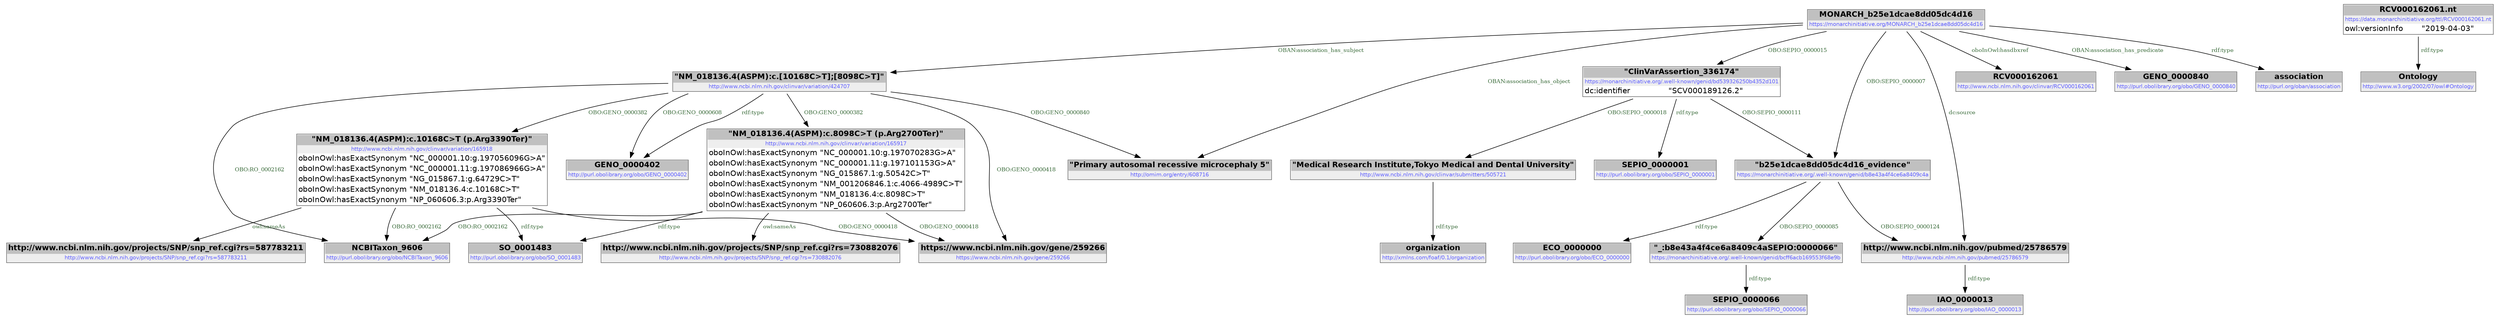 digraph { 
 node [ fontname="DejaVu Sans" ] ; 
	node1 -> node0 [ color=BLACK, label=< <font point-size='10' color='#336633'>OBO:GENO_0000382</font> > ] ;
	node1 -> node2 [ color=BLACK, label=< <font point-size='10' color='#336633'>OBO:GENO_0000608</font> > ] ;
	node3 -> node5 [ color=BLACK, label=< <font point-size='10' color='#336633'>OBO:GENO_0000418</font> > ] ;
	node1 -> node6 [ color=BLACK, label=< <font point-size='10' color='#336633'>OBO:GENO_0000840</font> > ] ;
	node7 -> node8 [ color=BLACK, label=< <font point-size='10' color='#336633'>rdf:type</font> > ] ;
	node3 -> node9 [ color=BLACK, label=< <font point-size='10' color='#336633'>OBO:RO_0002162</font> > ] ;
	node1 -> node2 [ color=BLACK, label=< <font point-size='10' color='#336633'>rdf:type</font> > ] ;
	node10 -> node11 [ color=BLACK, label=< <font point-size='10' color='#336633'>rdf:type</font> > ] ;
	node0 -> node5 [ color=BLACK, label=< <font point-size='10' color='#336633'>OBO:GENO_0000418</font> > ] ;
	node12 -> node4 [ color=BLACK, label=< <font point-size='10' color='#336633'>OBO:SEPIO_0000111</font> > ] ;
	node12 -> node14 [ color=BLACK, label=< <font point-size='10' color='#336633'>OBO:SEPIO_0000018</font> > ] ;
	node14 -> node15 [ color=BLACK, label=< <font point-size='10' color='#336633'>rdf:type</font> > ] ;
	node0 -> node16 [ color=BLACK, label=< <font point-size='10' color='#336633'>rdf:type</font> > ] ;
	node1 -> node5 [ color=BLACK, label=< <font point-size='10' color='#336633'>OBO:GENO_0000418</font> > ] ;
	node4 -> node10 [ color=BLACK, label=< <font point-size='10' color='#336633'>OBO:SEPIO_0000085</font> > ] ;
	node3 -> node16 [ color=BLACK, label=< <font point-size='10' color='#336633'>rdf:type</font> > ] ;
	node17 -> node4 [ color=BLACK, label=< <font point-size='10' color='#336633'>OBO:SEPIO_0000007</font> > ] ;
	node17 -> node12 [ color=BLACK, label=< <font point-size='10' color='#336633'>OBO:SEPIO_0000015</font> > ] ;
	node17 -> node18 [ color=BLACK, label=< <font point-size='10' color='#336633'>oboInOwl:hasdbxref</font> > ] ;
	node4 -> node7 [ color=BLACK, label=< <font point-size='10' color='#336633'>OBO:SEPIO_0000124</font> > ] ;
	node0 -> node19 [ color=BLACK, label=< <font point-size='10' color='#336633'>owl:sameAs</font> > ] ;
	node13 -> node20 [ color=BLACK, label=< <font point-size='10' color='#336633'>rdf:type</font> > ] ;
	node17 -> node21 [ color=BLACK, label=< <font point-size='10' color='#336633'>OBAN:association_has_predicate</font> > ] ;
	node17 -> node6 [ color=BLACK, label=< <font point-size='10' color='#336633'>OBAN:association_has_object</font> > ] ;
	node17 -> node7 [ color=BLACK, label=< <font point-size='10' color='#336633'>dc:source</font> > ] ;
	node17 -> node1 [ color=BLACK, label=< <font point-size='10' color='#336633'>OBAN:association_has_subject</font> > ] ;
	node0 -> node9 [ color=BLACK, label=< <font point-size='10' color='#336633'>OBO:RO_0002162</font> > ] ;
	node1 -> node9 [ color=BLACK, label=< <font point-size='10' color='#336633'>OBO:RO_0002162</font> > ] ;
	node1 -> node3 [ color=BLACK, label=< <font point-size='10' color='#336633'>OBO:GENO_0000382</font> > ] ;
	node3 -> node22 [ color=BLACK, label=< <font point-size='10' color='#336633'>owl:sameAs</font> > ] ;
	node4 -> node23 [ color=BLACK, label=< <font point-size='10' color='#336633'>rdf:type</font> > ] ;
	node12 -> node24 [ color=BLACK, label=< <font point-size='10' color='#336633'>rdf:type</font> > ] ;
	node17 -> node25 [ color=BLACK, label=< <font point-size='10' color='#336633'>rdf:type</font> > ] ;
# https://www.ncbi.nlm.nih.gov/gene/259266 node5
node5 [ shape=none, color=black label=< <table color='#666666' cellborder='0' cellspacing='0' border='1'><tr><td colspan='2' bgcolor='grey'><B>https://www.ncbi.nlm.nih.gov/gene/259266</B></td></tr><tr><td href='https://www.ncbi.nlm.nih.gov/gene/259266' bgcolor='#eeeeee' colspan='2'><font point-size='10' color='#6666ff'>https://www.ncbi.nlm.nih.gov/gene/259266</font></td></tr></table> > ] 
# https://monarchinitiative.org/.well-known/genid/bcff6acb169553f68e9b node10
node10 [ shape=none, color=black label=< <table color='#666666' cellborder='0' cellspacing='0' border='1'><tr><td colspan='2' bgcolor='grey'><B>&quot;_:b8e43a4f4ce6a8409c4aSEPIO:0000066&quot;</B></td></tr><tr><td href='https://monarchinitiative.org/.well-known/genid/bcff6acb169553f68e9b' bgcolor='#eeeeee' colspan='2'><font point-size='10' color='#6666ff'>https://monarchinitiative.org/.well-known/genid/bcff6acb169553f68e9b</font></td></tr></table> > ] 
# http://omim.org/entry/608716 node6
node6 [ shape=none, color=black label=< <table color='#666666' cellborder='0' cellspacing='0' border='1'><tr><td colspan='2' bgcolor='grey'><B>&quot;Primary autosomal recessive microcephaly 5&quot;</B></td></tr><tr><td href='http://omim.org/entry/608716' bgcolor='#eeeeee' colspan='2'><font point-size='10' color='#6666ff'>http://omim.org/entry/608716</font></td></tr></table> > ] 
# https://data.monarchinitiative.org/ttl/RCV000162061.nt node13
node13 [ shape=none, color=black label=< <table color='#666666' cellborder='0' cellspacing='0' border='1'><tr><td colspan='2' bgcolor='grey'><B>RCV000162061.nt</B></td></tr><tr><td href='https://data.monarchinitiative.org/ttl/RCV000162061.nt' bgcolor='#eeeeee' colspan='2'><font point-size='10' color='#6666ff'>https://data.monarchinitiative.org/ttl/RCV000162061.nt</font></td></tr><tr><td align='left'>owl:versionInfo</td><td align='left'>&quot;2019-04-03&quot;</td></tr></table> > ] 
# http://www.ncbi.nlm.nih.gov/clinvar/variation/424707 node1
node1 [ shape=none, color=black label=< <table color='#666666' cellborder='0' cellspacing='0' border='1'><tr><td colspan='2' bgcolor='grey'><B>&quot;NM_018136.4(ASPM):c.[10168C&gt;T];[8098C&gt;T]&quot;</B></td></tr><tr><td href='http://www.ncbi.nlm.nih.gov/clinvar/variation/424707' bgcolor='#eeeeee' colspan='2'><font point-size='10' color='#6666ff'>http://www.ncbi.nlm.nih.gov/clinvar/variation/424707</font></td></tr></table> > ] 
# http://purl.obolibrary.org/obo/GENO_0000402 node2
node2 [ shape=none, color=black label=< <table color='#666666' cellborder='0' cellspacing='0' border='1'><tr><td colspan='2' bgcolor='grey'><B>GENO_0000402</B></td></tr><tr><td href='http://purl.obolibrary.org/obo/GENO_0000402' bgcolor='#eeeeee' colspan='2'><font point-size='10' color='#6666ff'>http://purl.obolibrary.org/obo/GENO_0000402</font></td></tr></table> > ] 
# http://purl.obolibrary.org/obo/GENO_0000840 node21
node21 [ shape=none, color=black label=< <table color='#666666' cellborder='0' cellspacing='0' border='1'><tr><td colspan='2' bgcolor='grey'><B>GENO_0000840</B></td></tr><tr><td href='http://purl.obolibrary.org/obo/GENO_0000840' bgcolor='#eeeeee' colspan='2'><font point-size='10' color='#6666ff'>http://purl.obolibrary.org/obo/GENO_0000840</font></td></tr></table> > ] 
# https://monarchinitiative.org/.well-known/genid/b8e43a4f4ce6a8409c4a node4
node4 [ shape=none, color=black label=< <table color='#666666' cellborder='0' cellspacing='0' border='1'><tr><td colspan='2' bgcolor='grey'><B>&quot;b25e1dcae8dd05dc4d16_evidence&quot;</B></td></tr><tr><td href='https://monarchinitiative.org/.well-known/genid/b8e43a4f4ce6a8409c4a' bgcolor='#eeeeee' colspan='2'><font point-size='10' color='#6666ff'>https://monarchinitiative.org/.well-known/genid/b8e43a4f4ce6a8409c4a</font></td></tr></table> > ] 
# http://purl.obolibrary.org/obo/SO_0001483 node16
node16 [ shape=none, color=black label=< <table color='#666666' cellborder='0' cellspacing='0' border='1'><tr><td colspan='2' bgcolor='grey'><B>SO_0001483</B></td></tr><tr><td href='http://purl.obolibrary.org/obo/SO_0001483' bgcolor='#eeeeee' colspan='2'><font point-size='10' color='#6666ff'>http://purl.obolibrary.org/obo/SO_0001483</font></td></tr></table> > ] 
# http://www.w3.org/2002/07/owl#Ontology node20
node20 [ shape=none, color=black label=< <table color='#666666' cellborder='0' cellspacing='0' border='1'><tr><td colspan='2' bgcolor='grey'><B>Ontology</B></td></tr><tr><td href='http://www.w3.org/2002/07/owl#Ontology' bgcolor='#eeeeee' colspan='2'><font point-size='10' color='#6666ff'>http://www.w3.org/2002/07/owl#Ontology</font></td></tr></table> > ] 
# http://purl.obolibrary.org/obo/SEPIO_0000066 node11
node11 [ shape=none, color=black label=< <table color='#666666' cellborder='0' cellspacing='0' border='1'><tr><td colspan='2' bgcolor='grey'><B>SEPIO_0000066</B></td></tr><tr><td href='http://purl.obolibrary.org/obo/SEPIO_0000066' bgcolor='#eeeeee' colspan='2'><font point-size='10' color='#6666ff'>http://purl.obolibrary.org/obo/SEPIO_0000066</font></td></tr></table> > ] 
# http://purl.obolibrary.org/obo/NCBITaxon_9606 node9
node9 [ shape=none, color=black label=< <table color='#666666' cellborder='0' cellspacing='0' border='1'><tr><td colspan='2' bgcolor='grey'><B>NCBITaxon_9606</B></td></tr><tr><td href='http://purl.obolibrary.org/obo/NCBITaxon_9606' bgcolor='#eeeeee' colspan='2'><font point-size='10' color='#6666ff'>http://purl.obolibrary.org/obo/NCBITaxon_9606</font></td></tr></table> > ] 
# http://purl.obolibrary.org/obo/IAO_0000013 node8
node8 [ shape=none, color=black label=< <table color='#666666' cellborder='0' cellspacing='0' border='1'><tr><td colspan='2' bgcolor='grey'><B>IAO_0000013</B></td></tr><tr><td href='http://purl.obolibrary.org/obo/IAO_0000013' bgcolor='#eeeeee' colspan='2'><font point-size='10' color='#6666ff'>http://purl.obolibrary.org/obo/IAO_0000013</font></td></tr></table> > ] 
# https://monarchinitiative.org/.well-known/genid/bd539326250b4352d101 node12
node12 [ shape=none, color=black label=< <table color='#666666' cellborder='0' cellspacing='0' border='1'><tr><td colspan='2' bgcolor='grey'><B>&quot;ClinVarAssertion_336174&quot;</B></td></tr><tr><td href='https://monarchinitiative.org/.well-known/genid/bd539326250b4352d101' bgcolor='#eeeeee' colspan='2'><font point-size='10' color='#6666ff'>https://monarchinitiative.org/.well-known/genid/bd539326250b4352d101</font></td></tr><tr><td align='left'>dc:identifier</td><td align='left'>&quot;SCV000189126.2&quot;</td></tr></table> > ] 
# http://www.ncbi.nlm.nih.gov/clinvar/variation/165918 node0
node0 [ shape=none, color=black label=< <table color='#666666' cellborder='0' cellspacing='0' border='1'><tr><td colspan='2' bgcolor='grey'><B>&quot;NM_018136.4(ASPM):c.10168C&gt;T (p.Arg3390Ter)&quot;</B></td></tr><tr><td href='http://www.ncbi.nlm.nih.gov/clinvar/variation/165918' bgcolor='#eeeeee' colspan='2'><font point-size='10' color='#6666ff'>http://www.ncbi.nlm.nih.gov/clinvar/variation/165918</font></td></tr><tr><td align='left'>oboInOwl:hasExactSynonym</td><td align='left'>&quot;NC_000001.10:g.197056096G&gt;A&quot;</td></tr><tr><td align='left'>oboInOwl:hasExactSynonym</td><td align='left'>&quot;NC_000001.11:g.197086966G&gt;A&quot;</td></tr><tr><td align='left'>oboInOwl:hasExactSynonym</td><td align='left'>&quot;NG_015867.1:g.64729C&gt;T&quot;</td></tr><tr><td align='left'>oboInOwl:hasExactSynonym</td><td align='left'>&quot;NM_018136.4:c.10168C&gt;T&quot;</td></tr><tr><td align='left'>oboInOwl:hasExactSynonym</td><td align='left'>&quot;NP_060606.3:p.Arg3390Ter&quot;</td></tr></table> > ] 
# http://xmlns.com/foaf/0.1/organization node15
node15 [ shape=none, color=black label=< <table color='#666666' cellborder='0' cellspacing='0' border='1'><tr><td colspan='2' bgcolor='grey'><B>organization</B></td></tr><tr><td href='http://xmlns.com/foaf/0.1/organization' bgcolor='#eeeeee' colspan='2'><font point-size='10' color='#6666ff'>http://xmlns.com/foaf/0.1/organization</font></td></tr></table> > ] 
# http://www.ncbi.nlm.nih.gov/clinvar/variation/165917 node3
node3 [ shape=none, color=black label=< <table color='#666666' cellborder='0' cellspacing='0' border='1'><tr><td colspan='2' bgcolor='grey'><B>&quot;NM_018136.4(ASPM):c.8098C&gt;T (p.Arg2700Ter)&quot;</B></td></tr><tr><td href='http://www.ncbi.nlm.nih.gov/clinvar/variation/165917' bgcolor='#eeeeee' colspan='2'><font point-size='10' color='#6666ff'>http://www.ncbi.nlm.nih.gov/clinvar/variation/165917</font></td></tr><tr><td align='left'>oboInOwl:hasExactSynonym</td><td align='left'>&quot;NC_000001.10:g.197070283G&gt;A&quot;</td></tr><tr><td align='left'>oboInOwl:hasExactSynonym</td><td align='left'>&quot;NC_000001.11:g.197101153G&gt;A&quot;</td></tr><tr><td align='left'>oboInOwl:hasExactSynonym</td><td align='left'>&quot;NG_015867.1:g.50542C&gt;T&quot;</td></tr><tr><td align='left'>oboInOwl:hasExactSynonym</td><td align='left'>&quot;NM_001206846.1:c.4066-4989C&gt;T&quot;</td></tr><tr><td align='left'>oboInOwl:hasExactSynonym</td><td align='left'>&quot;NM_018136.4:c.8098C&gt;T&quot;</td></tr><tr><td align='left'>oboInOwl:hasExactSynonym</td><td align='left'>&quot;NP_060606.3:p.Arg2700Ter&quot;</td></tr></table> > ] 
# http://www.ncbi.nlm.nih.gov/clinvar/submitters/505721 node14
node14 [ shape=none, color=black label=< <table color='#666666' cellborder='0' cellspacing='0' border='1'><tr><td colspan='2' bgcolor='grey'><B>&quot;Medical Research Institute,Tokyo Medical and Dental University&quot;</B></td></tr><tr><td href='http://www.ncbi.nlm.nih.gov/clinvar/submitters/505721' bgcolor='#eeeeee' colspan='2'><font point-size='10' color='#6666ff'>http://www.ncbi.nlm.nih.gov/clinvar/submitters/505721</font></td></tr></table> > ] 
# https://monarchinitiative.org/MONARCH_b25e1dcae8dd05dc4d16 node17
node17 [ shape=none, color=black label=< <table color='#666666' cellborder='0' cellspacing='0' border='1'><tr><td colspan='2' bgcolor='grey'><B>MONARCH_b25e1dcae8dd05dc4d16</B></td></tr><tr><td href='https://monarchinitiative.org/MONARCH_b25e1dcae8dd05dc4d16' bgcolor='#eeeeee' colspan='2'><font point-size='10' color='#6666ff'>https://monarchinitiative.org/MONARCH_b25e1dcae8dd05dc4d16</font></td></tr></table> > ] 
# http://www.ncbi.nlm.nih.gov/pubmed/25786579 node7
node7 [ shape=none, color=black label=< <table color='#666666' cellborder='0' cellspacing='0' border='1'><tr><td colspan='2' bgcolor='grey'><B>http://www.ncbi.nlm.nih.gov/pubmed/25786579</B></td></tr><tr><td href='http://www.ncbi.nlm.nih.gov/pubmed/25786579' bgcolor='#eeeeee' colspan='2'><font point-size='10' color='#6666ff'>http://www.ncbi.nlm.nih.gov/pubmed/25786579</font></td></tr></table> > ] 
# http://www.ncbi.nlm.nih.gov/projects/SNP/snp_ref.cgi?rs=587783211 node19
node19 [ shape=none, color=black label=< <table color='#666666' cellborder='0' cellspacing='0' border='1'><tr><td colspan='2' bgcolor='grey'><B>http://www.ncbi.nlm.nih.gov/projects/SNP/snp_ref.cgi?rs=587783211</B></td></tr><tr><td href='http://www.ncbi.nlm.nih.gov/projects/SNP/snp_ref.cgi?rs=587783211' bgcolor='#eeeeee' colspan='2'><font point-size='10' color='#6666ff'>http://www.ncbi.nlm.nih.gov/projects/SNP/snp_ref.cgi?rs=587783211</font></td></tr></table> > ] 
# http://purl.org/oban/association node25
node25 [ shape=none, color=black label=< <table color='#666666' cellborder='0' cellspacing='0' border='1'><tr><td colspan='2' bgcolor='grey'><B>association</B></td></tr><tr><td href='http://purl.org/oban/association' bgcolor='#eeeeee' colspan='2'><font point-size='10' color='#6666ff'>http://purl.org/oban/association</font></td></tr></table> > ] 
# http://purl.obolibrary.org/obo/SEPIO_0000001 node24
node24 [ shape=none, color=black label=< <table color='#666666' cellborder='0' cellspacing='0' border='1'><tr><td colspan='2' bgcolor='grey'><B>SEPIO_0000001</B></td></tr><tr><td href='http://purl.obolibrary.org/obo/SEPIO_0000001' bgcolor='#eeeeee' colspan='2'><font point-size='10' color='#6666ff'>http://purl.obolibrary.org/obo/SEPIO_0000001</font></td></tr></table> > ] 
# http://www.ncbi.nlm.nih.gov/projects/SNP/snp_ref.cgi?rs=730882076 node22
node22 [ shape=none, color=black label=< <table color='#666666' cellborder='0' cellspacing='0' border='1'><tr><td colspan='2' bgcolor='grey'><B>http://www.ncbi.nlm.nih.gov/projects/SNP/snp_ref.cgi?rs=730882076</B></td></tr><tr><td href='http://www.ncbi.nlm.nih.gov/projects/SNP/snp_ref.cgi?rs=730882076' bgcolor='#eeeeee' colspan='2'><font point-size='10' color='#6666ff'>http://www.ncbi.nlm.nih.gov/projects/SNP/snp_ref.cgi?rs=730882076</font></td></tr></table> > ] 
# http://purl.obolibrary.org/obo/ECO_0000000 node23
node23 [ shape=none, color=black label=< <table color='#666666' cellborder='0' cellspacing='0' border='1'><tr><td colspan='2' bgcolor='grey'><B>ECO_0000000</B></td></tr><tr><td href='http://purl.obolibrary.org/obo/ECO_0000000' bgcolor='#eeeeee' colspan='2'><font point-size='10' color='#6666ff'>http://purl.obolibrary.org/obo/ECO_0000000</font></td></tr></table> > ] 
# http://www.ncbi.nlm.nih.gov/clinvar/RCV000162061 node18
node18 [ shape=none, color=black label=< <table color='#666666' cellborder='0' cellspacing='0' border='1'><tr><td colspan='2' bgcolor='grey'><B>RCV000162061</B></td></tr><tr><td href='http://www.ncbi.nlm.nih.gov/clinvar/RCV000162061' bgcolor='#eeeeee' colspan='2'><font point-size='10' color='#6666ff'>http://www.ncbi.nlm.nih.gov/clinvar/RCV000162061</font></td></tr></table> > ] 
}
